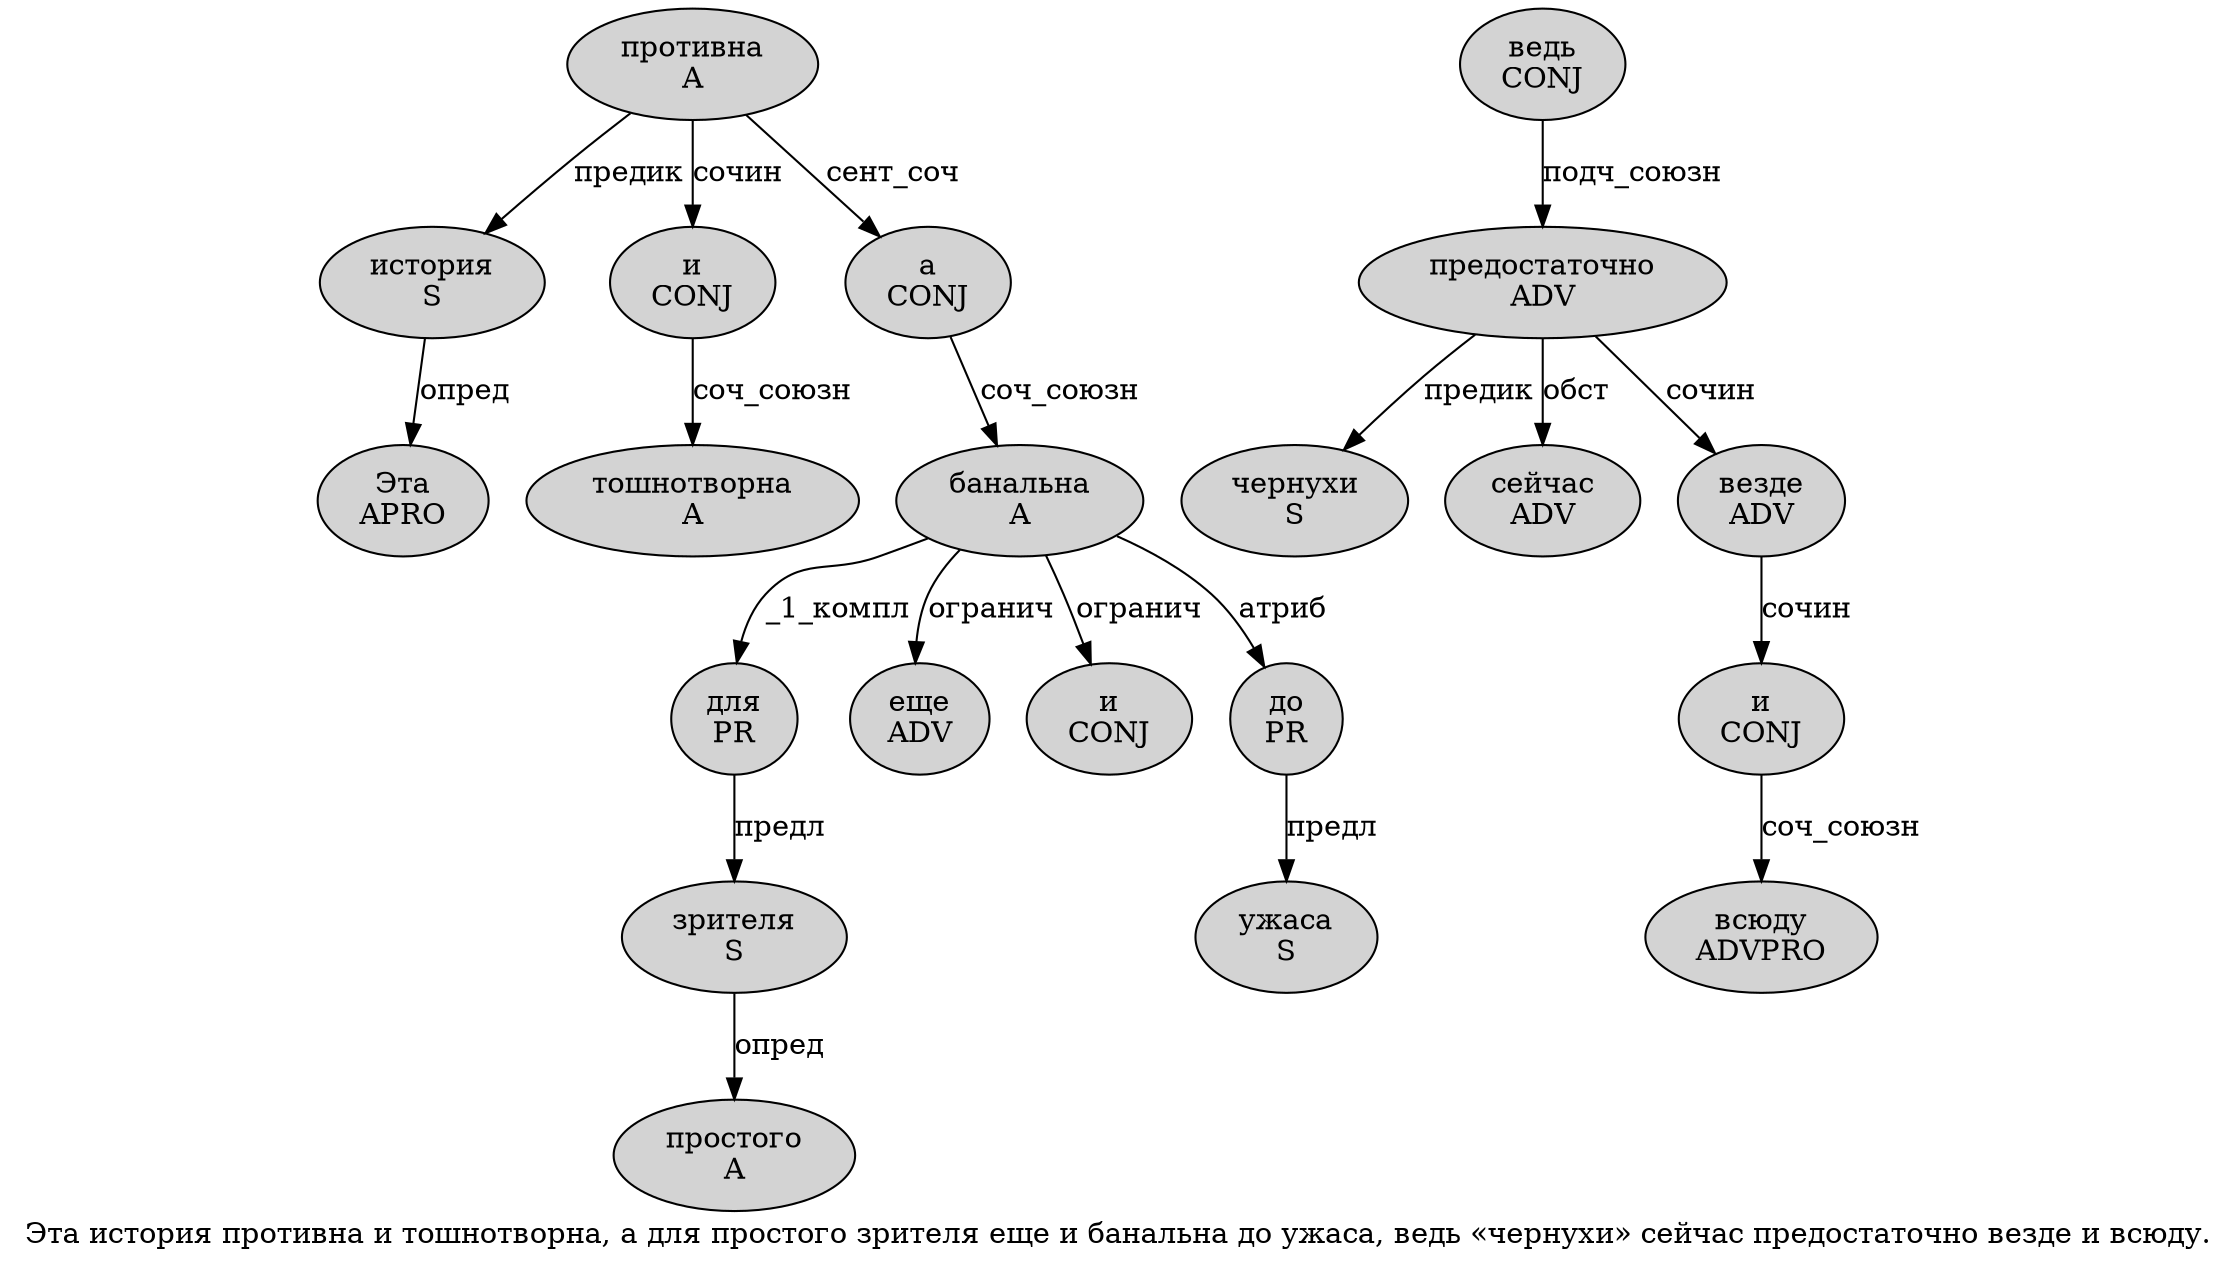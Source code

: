 digraph SENTENCE_1756 {
	graph [label="Эта история противна и тошнотворна, а для простого зрителя еще и банальна до ужаса, ведь «чернухи» сейчас предостаточно везде и всюду."]
	node [style=filled]
		0 [label="Эта
APRO" color="" fillcolor=lightgray penwidth=1 shape=ellipse]
		1 [label="история
S" color="" fillcolor=lightgray penwidth=1 shape=ellipse]
		2 [label="противна
A" color="" fillcolor=lightgray penwidth=1 shape=ellipse]
		3 [label="и
CONJ" color="" fillcolor=lightgray penwidth=1 shape=ellipse]
		4 [label="тошнотворна
A" color="" fillcolor=lightgray penwidth=1 shape=ellipse]
		6 [label="а
CONJ" color="" fillcolor=lightgray penwidth=1 shape=ellipse]
		7 [label="для
PR" color="" fillcolor=lightgray penwidth=1 shape=ellipse]
		8 [label="простого
A" color="" fillcolor=lightgray penwidth=1 shape=ellipse]
		9 [label="зрителя
S" color="" fillcolor=lightgray penwidth=1 shape=ellipse]
		10 [label="еще
ADV" color="" fillcolor=lightgray penwidth=1 shape=ellipse]
		11 [label="и
CONJ" color="" fillcolor=lightgray penwidth=1 shape=ellipse]
		12 [label="банальна
A" color="" fillcolor=lightgray penwidth=1 shape=ellipse]
		13 [label="до
PR" color="" fillcolor=lightgray penwidth=1 shape=ellipse]
		14 [label="ужаса
S" color="" fillcolor=lightgray penwidth=1 shape=ellipse]
		16 [label="ведь
CONJ" color="" fillcolor=lightgray penwidth=1 shape=ellipse]
		18 [label="чернухи
S" color="" fillcolor=lightgray penwidth=1 shape=ellipse]
		20 [label="сейчас
ADV" color="" fillcolor=lightgray penwidth=1 shape=ellipse]
		21 [label="предостаточно
ADV" color="" fillcolor=lightgray penwidth=1 shape=ellipse]
		22 [label="везде
ADV" color="" fillcolor=lightgray penwidth=1 shape=ellipse]
		23 [label="и
CONJ" color="" fillcolor=lightgray penwidth=1 shape=ellipse]
		24 [label="всюду
ADVPRO" color="" fillcolor=lightgray penwidth=1 shape=ellipse]
			1 -> 0 [label="опред"]
			13 -> 14 [label="предл"]
			23 -> 24 [label="соч_союзн"]
			7 -> 9 [label="предл"]
			2 -> 1 [label="предик"]
			2 -> 3 [label="сочин"]
			2 -> 6 [label="сент_соч"]
			12 -> 7 [label="_1_компл"]
			12 -> 10 [label="огранич"]
			12 -> 11 [label="огранич"]
			12 -> 13 [label="атриб"]
			3 -> 4 [label="соч_союзн"]
			6 -> 12 [label="соч_союзн"]
			22 -> 23 [label="сочин"]
			9 -> 8 [label="опред"]
			21 -> 18 [label="предик"]
			21 -> 20 [label="обст"]
			21 -> 22 [label="сочин"]
			16 -> 21 [label="подч_союзн"]
}